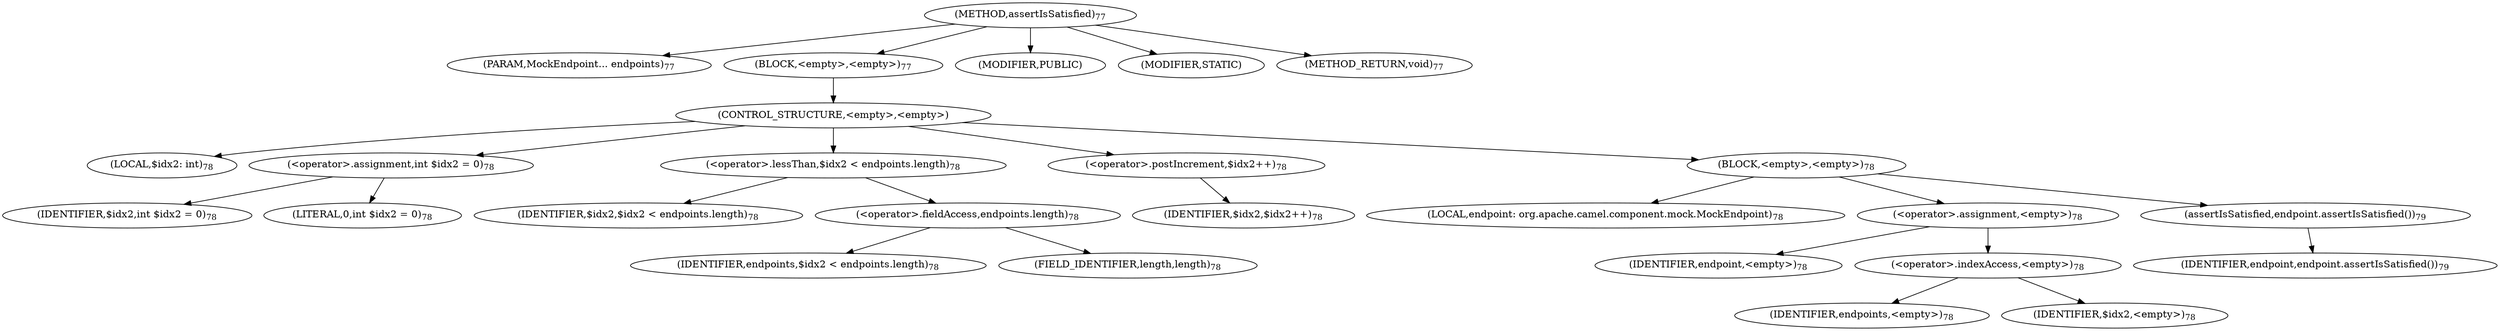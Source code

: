 digraph "assertIsSatisfied" {  
"215" [label = <(METHOD,assertIsSatisfied)<SUB>77</SUB>> ]
"216" [label = <(PARAM,MockEndpoint... endpoints)<SUB>77</SUB>> ]
"217" [label = <(BLOCK,&lt;empty&gt;,&lt;empty&gt;)<SUB>77</SUB>> ]
"218" [label = <(CONTROL_STRUCTURE,&lt;empty&gt;,&lt;empty&gt;)> ]
"219" [label = <(LOCAL,$idx2: int)<SUB>78</SUB>> ]
"220" [label = <(&lt;operator&gt;.assignment,int $idx2 = 0)<SUB>78</SUB>> ]
"221" [label = <(IDENTIFIER,$idx2,int $idx2 = 0)<SUB>78</SUB>> ]
"222" [label = <(LITERAL,0,int $idx2 = 0)<SUB>78</SUB>> ]
"223" [label = <(&lt;operator&gt;.lessThan,$idx2 &lt; endpoints.length)<SUB>78</SUB>> ]
"224" [label = <(IDENTIFIER,$idx2,$idx2 &lt; endpoints.length)<SUB>78</SUB>> ]
"225" [label = <(&lt;operator&gt;.fieldAccess,endpoints.length)<SUB>78</SUB>> ]
"226" [label = <(IDENTIFIER,endpoints,$idx2 &lt; endpoints.length)<SUB>78</SUB>> ]
"227" [label = <(FIELD_IDENTIFIER,length,length)<SUB>78</SUB>> ]
"228" [label = <(&lt;operator&gt;.postIncrement,$idx2++)<SUB>78</SUB>> ]
"229" [label = <(IDENTIFIER,$idx2,$idx2++)<SUB>78</SUB>> ]
"230" [label = <(BLOCK,&lt;empty&gt;,&lt;empty&gt;)<SUB>78</SUB>> ]
"231" [label = <(LOCAL,endpoint: org.apache.camel.component.mock.MockEndpoint)<SUB>78</SUB>> ]
"232" [label = <(&lt;operator&gt;.assignment,&lt;empty&gt;)<SUB>78</SUB>> ]
"233" [label = <(IDENTIFIER,endpoint,&lt;empty&gt;)<SUB>78</SUB>> ]
"234" [label = <(&lt;operator&gt;.indexAccess,&lt;empty&gt;)<SUB>78</SUB>> ]
"235" [label = <(IDENTIFIER,endpoints,&lt;empty&gt;)<SUB>78</SUB>> ]
"236" [label = <(IDENTIFIER,$idx2,&lt;empty&gt;)<SUB>78</SUB>> ]
"237" [label = <(assertIsSatisfied,endpoint.assertIsSatisfied())<SUB>79</SUB>> ]
"238" [label = <(IDENTIFIER,endpoint,endpoint.assertIsSatisfied())<SUB>79</SUB>> ]
"239" [label = <(MODIFIER,PUBLIC)> ]
"240" [label = <(MODIFIER,STATIC)> ]
"241" [label = <(METHOD_RETURN,void)<SUB>77</SUB>> ]
  "215" -> "216" 
  "215" -> "217" 
  "215" -> "239" 
  "215" -> "240" 
  "215" -> "241" 
  "217" -> "218" 
  "218" -> "219" 
  "218" -> "220" 
  "218" -> "223" 
  "218" -> "228" 
  "218" -> "230" 
  "220" -> "221" 
  "220" -> "222" 
  "223" -> "224" 
  "223" -> "225" 
  "225" -> "226" 
  "225" -> "227" 
  "228" -> "229" 
  "230" -> "231" 
  "230" -> "232" 
  "230" -> "237" 
  "232" -> "233" 
  "232" -> "234" 
  "234" -> "235" 
  "234" -> "236" 
  "237" -> "238" 
}
